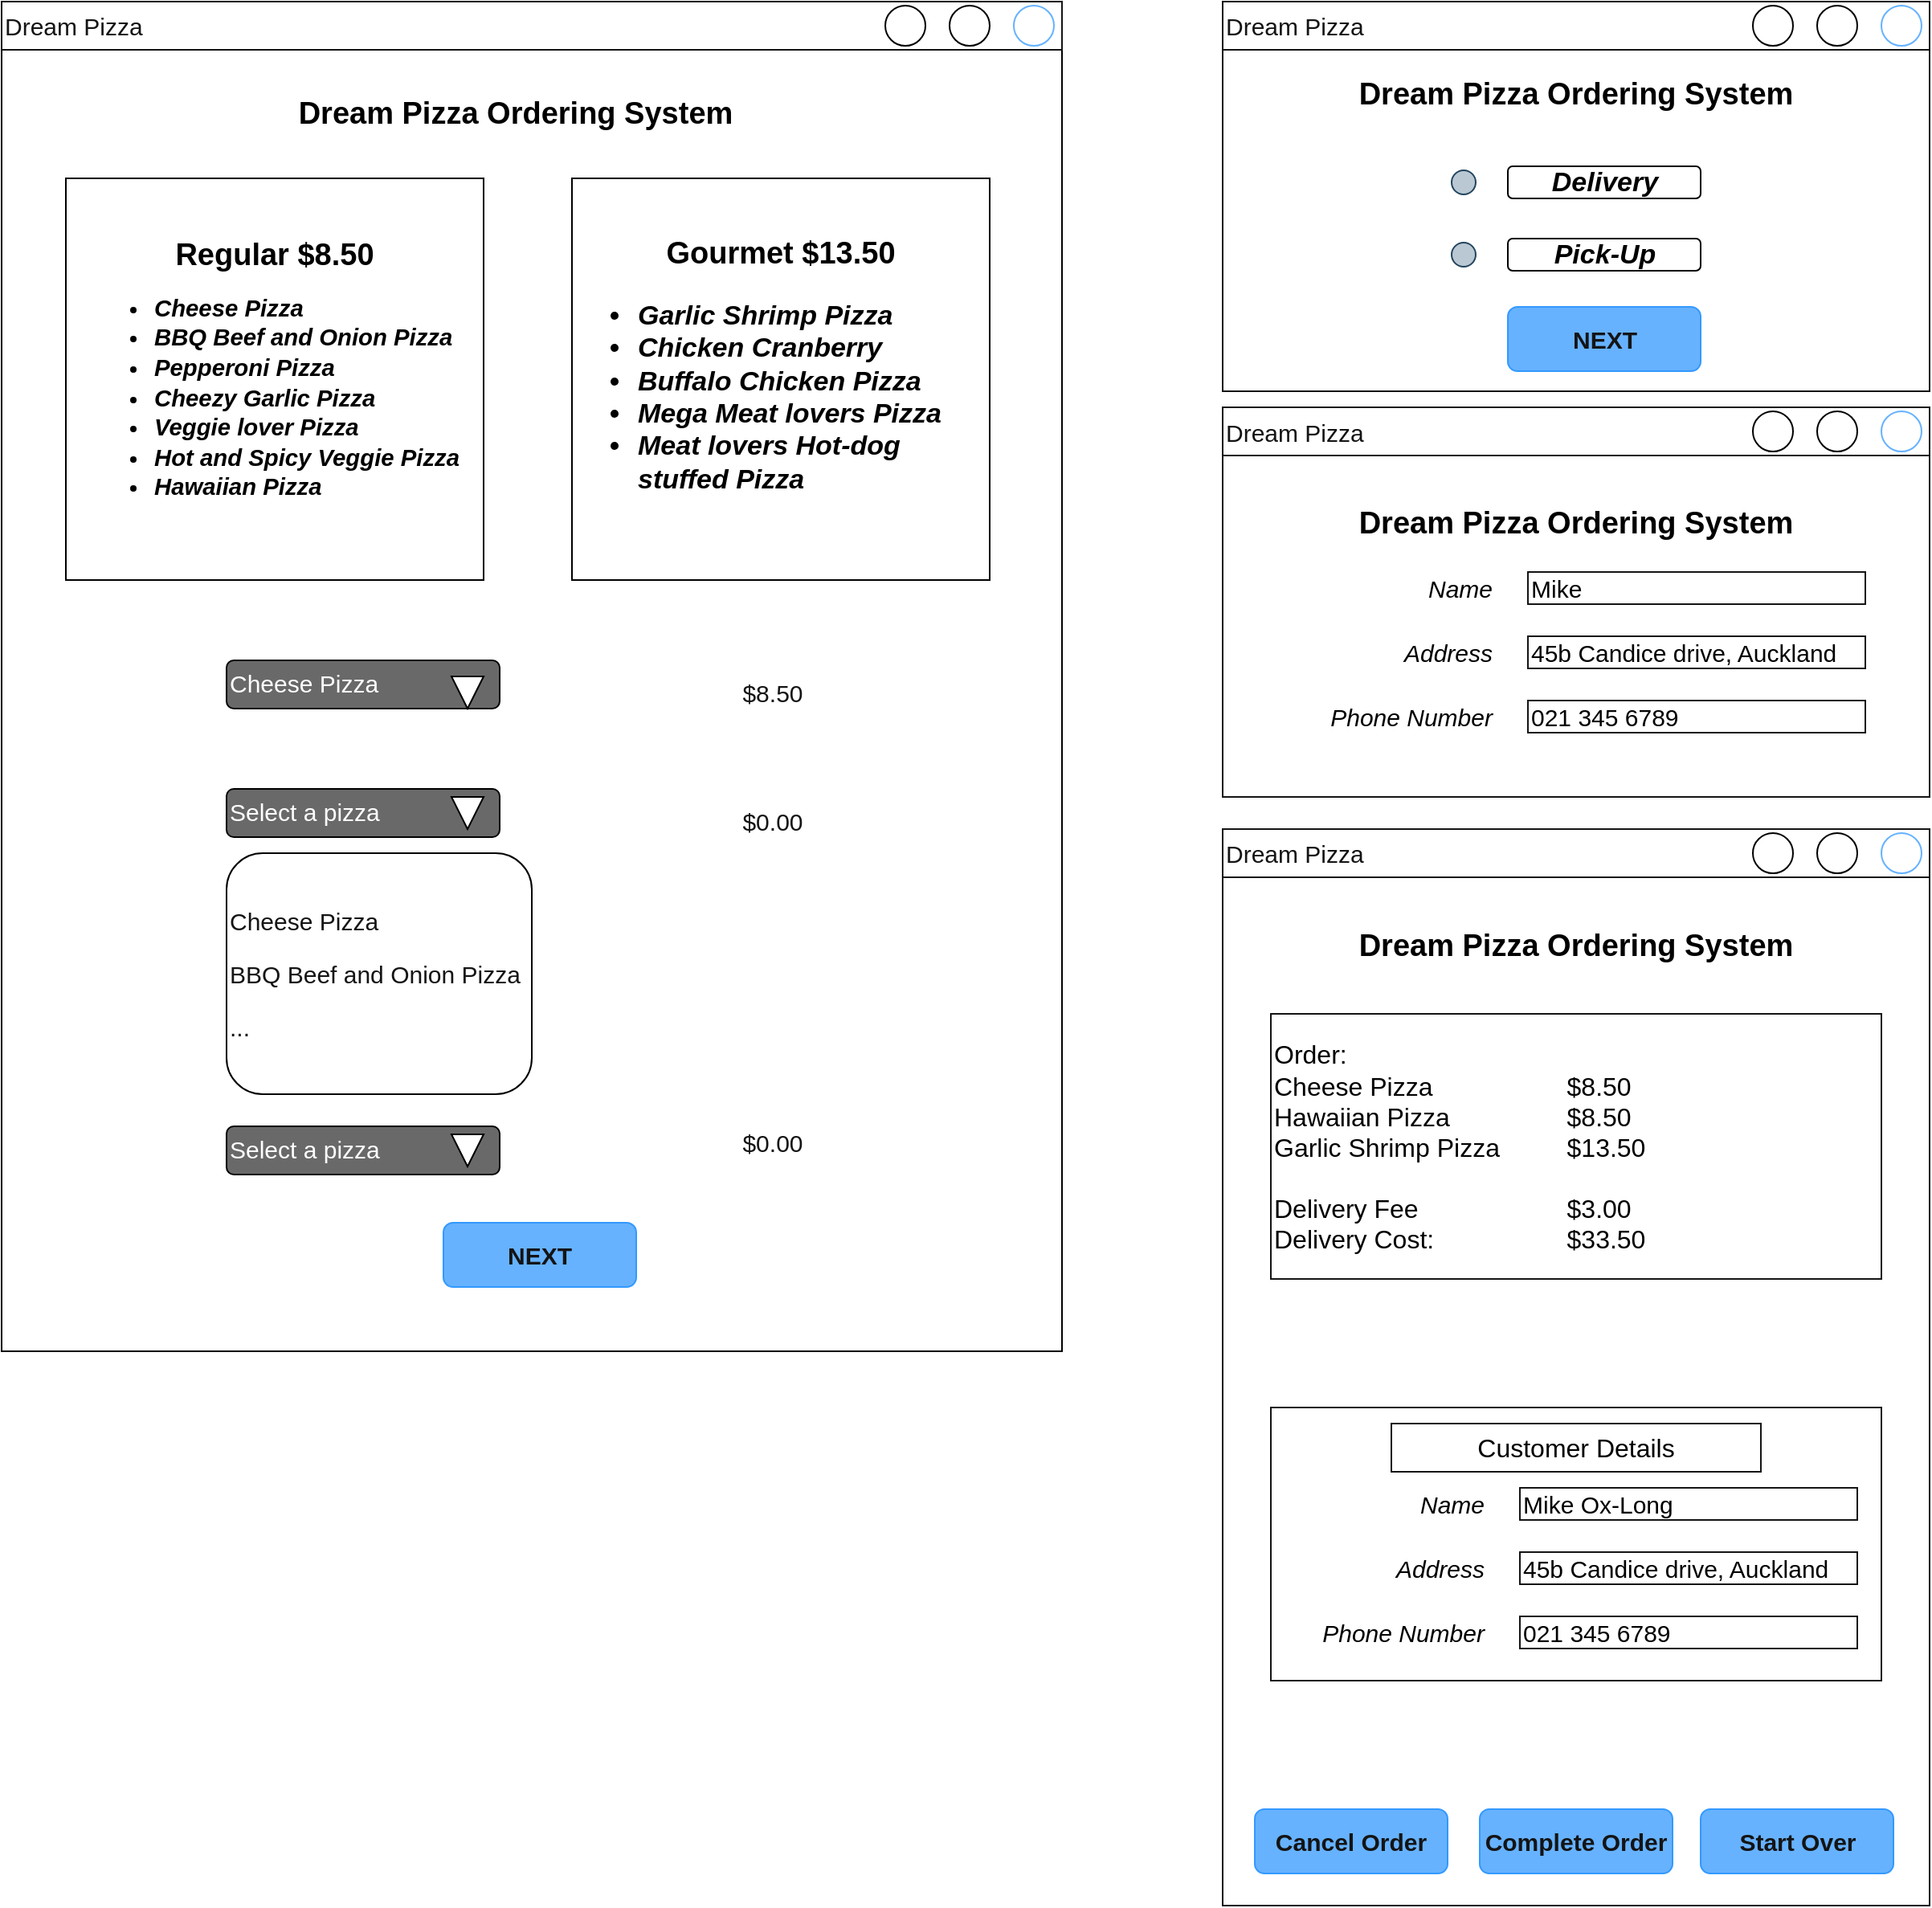 <mxfile pages="5">
    <diagram id="wFE0QG_FPsp0jaGvCLVb" name="CUSTOMER DETAILS">
        <mxGraphModel dx="1025" dy="790" grid="1" gridSize="10" guides="1" tooltips="1" connect="1" arrows="1" fold="1" page="1" pageScale="1" pageWidth="850" pageHeight="1100" math="0" shadow="0">
            <root>
                <mxCell id="0"/>
                <mxCell id="1" parent="0"/>
                <mxCell id="54" value="" style="rounded=0;whiteSpace=wrap;html=1;labelBackgroundColor=#66B2FF;fontFamily=Helvetica;fontSize=15;fontColor=#141414;strokeColor=#141414;fillColor=#FFFFFF;" parent="1" vertex="1">
                    <mxGeometry x="850" y="517.5" width="440" height="667.5" as="geometry"/>
                </mxCell>
                <mxCell id="72" value="" style="rounded=0;whiteSpace=wrap;html=1;fontSize=16;strokeColor=#141414;align=left;" parent="1" vertex="1">
                    <mxGeometry x="880" y="875" width="380" height="170" as="geometry"/>
                </mxCell>
                <mxCell id="IC2AhyjfLtijDKhZPdGc-1" value="" style="rounded=0;whiteSpace=wrap;html=1;" parent="1" vertex="1">
                    <mxGeometry x="90" width="660" height="840" as="geometry"/>
                </mxCell>
                <mxCell id="24" value="Dream Pizza" style="rounded=0;whiteSpace=wrap;html=1;labelBackgroundColor=#FFFFFF;fontFamily=Helvetica;fontSize=15;fontColor=#141414;strokeColor=#141414;fillColor=#FFFFFF;align=left;" parent="1" vertex="1">
                    <mxGeometry x="90" width="660" height="30" as="geometry"/>
                </mxCell>
                <mxCell id="2" value="" style="ellipse;whiteSpace=wrap;html=1;aspect=fixed;strokeColor=#66B2FF;" parent="1" vertex="1">
                    <mxGeometry x="720" y="2.5" width="25" height="25" as="geometry"/>
                </mxCell>
                <mxCell id="3" value="" style="ellipse;whiteSpace=wrap;html=1;aspect=fixed;" parent="1" vertex="1">
                    <mxGeometry x="680" y="2.5" width="25" height="25" as="geometry"/>
                </mxCell>
                <mxCell id="4" value="" style="ellipse;whiteSpace=wrap;html=1;aspect=fixed;" parent="1" vertex="1">
                    <mxGeometry x="640" y="2.5" width="25" height="25" as="geometry"/>
                </mxCell>
                <mxCell id="5" value="&lt;font size=&quot;1&quot;&gt;&lt;b style=&quot;font-size: 19px&quot;&gt;Dream Pizza Ordering System&lt;/b&gt;&lt;/font&gt;" style="rounded=0;whiteSpace=wrap;html=1;strokeColor=#FFFFFF;" parent="1" vertex="1">
                    <mxGeometry x="270" y="40" width="280" height="60" as="geometry"/>
                </mxCell>
                <mxCell id="6" value="&lt;font style=&quot;font-size: 19px&quot;&gt;&lt;b&gt;Regular $8.50&lt;/b&gt;&lt;/font&gt;&lt;br&gt;&lt;ul&gt;&lt;div class=&quot;ListContainerWrapper SCXW170753221 BCX0&quot; style=&quot;margin: 0px ; padding: 0px ; position: relative ; font-size: 14.667px ; text-align: left ; background-color: rgb(255 , 255 , 255)&quot;&gt;&lt;li&gt;&lt;span lang=&quot;EN-US&quot; class=&quot;TextRun SCXW170753221 BCX0&quot; style=&quot;background-color: transparent ; font-size: 11pt ; margin: 0px ; padding: 0px ; font-style: italic ; line-height: 18px ; font-weight: bold&quot;&gt;Cheese Pizza&lt;/span&gt;&lt;span class=&quot;EOP SCXW170753221 BCX0&quot; style=&quot;background-color: transparent ; font-size: 11pt ; margin: 0px ; padding: 0px ; line-height: 18px&quot;&gt;&amp;nbsp;&lt;/span&gt;&lt;br&gt;&lt;/li&gt;&lt;/div&gt;&lt;div class=&quot;ListContainerWrapper SCXW170753221 BCX0&quot; style=&quot;margin: 0px ; padding: 0px ; position: relative ; font-size: 14.667px ; text-align: left ; background-color: rgb(255 , 255 , 255)&quot;&gt;&lt;li&gt;&lt;span lang=&quot;EN-US&quot; class=&quot;TextRun SCXW170753221 BCX0&quot; style=&quot;background-color: transparent ; font-size: 11pt ; margin: 0px ; padding: 0px ; font-style: italic ; line-height: 18px ; font-weight: bold&quot;&gt;BBQ Beef and Onion Pizza&lt;/span&gt;&lt;span class=&quot;EOP SCXW170753221 BCX0&quot; style=&quot;background-color: transparent ; font-size: 11pt ; margin: 0px ; padding: 0px ; line-height: 18px&quot;&gt;&amp;nbsp;&lt;/span&gt;&lt;br&gt;&lt;/li&gt;&lt;/div&gt;&lt;div class=&quot;ListContainerWrapper SCXW170753221 BCX0&quot; style=&quot;margin: 0px ; padding: 0px ; position: relative ; font-size: 14.667px ; text-align: left ; background-color: rgb(255 , 255 , 255)&quot;&gt;&lt;li&gt;&lt;span lang=&quot;EN-US&quot; class=&quot;TextRun SCXW170753221 BCX0&quot; style=&quot;background-color: transparent ; font-size: 11pt ; margin: 0px ; padding: 0px ; font-style: italic ; line-height: 18px ; font-weight: bold&quot;&gt;Pepperoni Pizza&lt;/span&gt;&lt;span class=&quot;EOP SCXW170753221 BCX0&quot; style=&quot;background-color: transparent ; font-size: 11pt ; margin: 0px ; padding: 0px ; line-height: 18px&quot;&gt;&amp;nbsp;&lt;/span&gt;&lt;br&gt;&lt;/li&gt;&lt;/div&gt;&lt;div class=&quot;ListContainerWrapper SCXW170753221 BCX0&quot; style=&quot;margin: 0px ; padding: 0px ; position: relative ; font-size: 14.667px ; text-align: left ; background-color: rgb(255 , 255 , 255)&quot;&gt;&lt;li&gt;&lt;span lang=&quot;EN-US&quot; class=&quot;TextRun SCXW170753221 BCX0&quot; style=&quot;background-color: transparent ; font-size: 11pt ; margin: 0px ; padding: 0px ; font-style: italic ; line-height: 18px ; font-weight: bold&quot;&gt;Cheezy Garlic Pizza&lt;/span&gt;&lt;span class=&quot;EOP SCXW170753221 BCX0&quot; style=&quot;background-color: transparent ; font-size: 11pt ; margin: 0px ; padding: 0px ; line-height: 18px&quot;&gt;&amp;nbsp;&lt;/span&gt;&lt;br&gt;&lt;/li&gt;&lt;/div&gt;&lt;div class=&quot;ListContainerWrapper SCXW170753221 BCX0&quot; style=&quot;margin: 0px ; padding: 0px ; position: relative ; font-size: 14.667px ; text-align: left ; background-color: rgb(255 , 255 , 255)&quot;&gt;&lt;li&gt;&lt;span lang=&quot;EN-US&quot; class=&quot;TextRun SCXW170753221 BCX0&quot; style=&quot;background-color: transparent ; font-size: 11pt ; margin: 0px ; padding: 0px ; font-style: italic ; line-height: 18px ; font-weight: bold&quot;&gt;Veggie lover Pizza&lt;/span&gt;&lt;span class=&quot;EOP SCXW170753221 BCX0&quot; style=&quot;background-color: transparent ; font-size: 11pt ; margin: 0px ; padding: 0px ; line-height: 18px&quot;&gt;&amp;nbsp;&lt;/span&gt;&lt;br&gt;&lt;/li&gt;&lt;/div&gt;&lt;div class=&quot;ListContainerWrapper SCXW170753221 BCX0&quot; style=&quot;margin: 0px ; padding: 0px ; position: relative ; font-size: 14.667px ; text-align: left ; background-color: rgb(255 , 255 , 255)&quot;&gt;&lt;li&gt;&lt;span lang=&quot;EN-US&quot; class=&quot;TextRun SCXW170753221 BCX0&quot; style=&quot;background-color: transparent ; font-size: 11pt ; margin: 0px ; padding: 0px ; font-style: italic ; line-height: 18px ; font-weight: bold&quot;&gt;Hot and Spicy Veggie Pizza&lt;/span&gt;&lt;/li&gt;&lt;li&gt;&lt;span lang=&quot;EN-US&quot; class=&quot;TextRun SCXW170753221 BCX0&quot; style=&quot;background-color: transparent ; font-size: 11pt ; margin: 0px ; padding: 0px ; font-style: italic ; line-height: 18px ; font-weight: bold&quot;&gt;Hawaiian Pizza&lt;/span&gt;&lt;/li&gt;&lt;/div&gt;&lt;/ul&gt;" style="rounded=0;whiteSpace=wrap;html=1;" parent="1" vertex="1">
                    <mxGeometry x="130" y="110" width="260" height="250" as="geometry"/>
                </mxCell>
                <mxCell id="7" value="&lt;font style=&quot;font-size: 19px&quot;&gt;&lt;b&gt;Gourmet $13.50&lt;/b&gt;&lt;/font&gt;&lt;span lang=&quot;EN-US&quot; class=&quot;TextRun SCXW220701128 BCX0&quot; style=&quot;background-color: transparent ; font-size: 11pt ; text-align: left ; margin: 0px ; padding: 0px ; font-style: italic ; line-height: 18px ; font-family: &amp;#34;calibri&amp;#34; , &amp;#34;calibri_embeddedfont&amp;#34; , &amp;#34;calibri_msfontservice&amp;#34; , sans-serif ; font-weight: bold&quot;&gt;&lt;br&gt;&lt;/span&gt;&lt;ul style=&quot;font-size: 17px&quot;&gt;&lt;li style=&quot;text-align: left&quot;&gt;&lt;b&gt;&lt;i&gt;&lt;span lang=&quot;EN-US&quot; class=&quot;TextRun SCXW220701128 BCX0&quot; style=&quot;background-color: transparent ; margin: 0px ; padding: 0px ; line-height: 18px ; font-family: &amp;#34;calibri&amp;#34; , &amp;#34;calibri_embeddedfont&amp;#34; , &amp;#34;calibri_msfontservice&amp;#34; , sans-serif&quot;&gt;Garlic Shrimp Pizza&lt;/span&gt;&lt;span class=&quot;EOP SCXW220701128 BCX0&quot; style=&quot;background-color: transparent ; text-align: left ; margin: 0px ; padding: 0px ; line-height: 18px ; font-family: &amp;#34;calibri&amp;#34; , &amp;#34;calibri_embeddedfont&amp;#34; , &amp;#34;calibri_msfontservice&amp;#34; , sans-serif&quot;&gt;&amp;nbsp;&lt;/span&gt;&lt;/i&gt;&lt;/b&gt;&lt;/li&gt;&lt;li style=&quot;text-align: left&quot;&gt;&lt;span class=&quot;EOP SCXW220701128 BCX0&quot; style=&quot;background-color: transparent ; text-align: left ; margin: 0px ; padding: 0px ; line-height: 18px ; font-family: &amp;#34;calibri&amp;#34; , &amp;#34;calibri_embeddedfont&amp;#34; , &amp;#34;calibri_msfontservice&amp;#34; , sans-serif&quot;&gt;&lt;b&gt;&lt;i&gt;Chicken Cranberry&lt;/i&gt;&lt;/b&gt;&lt;/span&gt;&lt;/li&gt;&lt;li style=&quot;text-align: left&quot;&gt;&lt;span class=&quot;EOP SCXW220701128 BCX0&quot; style=&quot;background-color: transparent ; text-align: left ; margin: 0px ; padding: 0px ; line-height: 18px ; font-family: &amp;#34;calibri&amp;#34; , &amp;#34;calibri_embeddedfont&amp;#34; , &amp;#34;calibri_msfontservice&amp;#34; , sans-serif&quot;&gt;&lt;b&gt;&lt;i&gt;Buffalo Chicken Pizza&lt;/i&gt;&lt;/b&gt;&lt;/span&gt;&lt;/li&gt;&lt;li style=&quot;text-align: left&quot;&gt;&lt;span class=&quot;EOP SCXW220701128 BCX0&quot; style=&quot;background-color: transparent ; text-align: left ; margin: 0px ; padding: 0px ; line-height: 18px ; font-family: &amp;#34;calibri&amp;#34; , &amp;#34;calibri_embeddedfont&amp;#34; , &amp;#34;calibri_msfontservice&amp;#34; , sans-serif&quot;&gt;&lt;b&gt;&lt;i&gt;Mega Meat lovers Pizza&lt;/i&gt;&lt;/b&gt;&lt;/span&gt;&lt;/li&gt;&lt;li style=&quot;text-align: left&quot;&gt;&lt;span class=&quot;EOP SCXW220701128 BCX0&quot; style=&quot;background-color: transparent ; text-align: left ; margin: 0px ; padding: 0px ; line-height: 18px ; font-family: &amp;#34;calibri&amp;#34; , &amp;#34;calibri_embeddedfont&amp;#34; , &amp;#34;calibri_msfontservice&amp;#34; , sans-serif&quot;&gt;&lt;b&gt;&lt;i&gt;Meat lovers Hot-dog stuffed Pizza&lt;/i&gt;&lt;/b&gt;&lt;/span&gt;&lt;/li&gt;&lt;/ul&gt;" style="rounded=0;whiteSpace=wrap;html=1;" parent="1" vertex="1">
                    <mxGeometry x="445" y="110" width="260" height="250" as="geometry"/>
                </mxCell>
                <mxCell id="8" value="&lt;font style=&quot;font-size: 15px&quot; color=&quot;#ffffff&quot;&gt;Cheese Pizza&lt;/font&gt;" style="rounded=1;whiteSpace=wrap;html=1;fontFamily=Helvetica;fontSize=17;align=left;fillColor=#696969;" parent="1" vertex="1">
                    <mxGeometry x="230" y="410" width="170" height="30" as="geometry"/>
                </mxCell>
                <mxCell id="9" value="" style="triangle;whiteSpace=wrap;html=1;fontFamily=Helvetica;fontSize=17;direction=south;" parent="1" vertex="1">
                    <mxGeometry x="370" y="420" width="20" height="20" as="geometry"/>
                </mxCell>
                <mxCell id="10" value="&lt;font style=&quot;font-size: 15px&quot; color=&quot;#ffffff&quot;&gt;Select a pizza&lt;/font&gt;" style="rounded=1;whiteSpace=wrap;html=1;fontFamily=Helvetica;fontSize=17;align=left;fillColor=#696969;" parent="1" vertex="1">
                    <mxGeometry x="230" y="490" width="170" height="30" as="geometry"/>
                </mxCell>
                <mxCell id="14" value="&lt;font style=&quot;font-size: 15px&quot; color=&quot;#ffffff&quot;&gt;Select a pizza&lt;/font&gt;" style="rounded=1;whiteSpace=wrap;html=1;fontFamily=Helvetica;fontSize=17;align=left;fillColor=#696969;" parent="1" vertex="1">
                    <mxGeometry x="230" y="700" width="170" height="30" as="geometry"/>
                </mxCell>
                <mxCell id="17" value="&lt;p style=&quot;line-height: 1.2&quot;&gt;Cheese Pizza&lt;/p&gt;&lt;p style=&quot;line-height: 1.2&quot;&gt;BBQ Beef and Onion Pizza&lt;/p&gt;&lt;p style=&quot;line-height: 1.2&quot;&gt;...&lt;br&gt;&lt;/p&gt;" style="rounded=1;whiteSpace=wrap;html=1;labelBackgroundColor=#FFFFFF;fontFamily=Helvetica;fontSize=15;fontColor=#141414;fillColor=#FFFFFF;align=left;" parent="1" vertex="1">
                    <mxGeometry x="230" y="530" width="190" height="150" as="geometry"/>
                </mxCell>
                <mxCell id="19" value="$8.50" style="rounded=0;whiteSpace=wrap;html=1;labelBackgroundColor=#FFFFFF;fontFamily=Helvetica;fontSize=15;fontColor=#141414;fillColor=#FFFFFF;strokeColor=#FFFFFF;" parent="1" vertex="1">
                    <mxGeometry x="510" y="400" width="120" height="60" as="geometry"/>
                </mxCell>
                <mxCell id="20" value="$0.00" style="rounded=0;whiteSpace=wrap;html=1;labelBackgroundColor=#FFFFFF;fontFamily=Helvetica;fontSize=15;fontColor=#141414;fillColor=#FFFFFF;strokeColor=#FFFFFF;" parent="1" vertex="1">
                    <mxGeometry x="510" y="480" width="120" height="60" as="geometry"/>
                </mxCell>
                <mxCell id="21" value="$0.00" style="rounded=0;whiteSpace=wrap;html=1;labelBackgroundColor=#FFFFFF;fontFamily=Helvetica;fontSize=15;fontColor=#141414;fillColor=#FFFFFF;strokeColor=#FFFFFF;" parent="1" vertex="1">
                    <mxGeometry x="510" y="680" width="120" height="60" as="geometry"/>
                </mxCell>
                <mxCell id="22" value="" style="triangle;whiteSpace=wrap;html=1;fontFamily=Helvetica;fontSize=17;direction=south;" parent="1" vertex="1">
                    <mxGeometry x="370" y="495" width="20" height="20" as="geometry"/>
                </mxCell>
                <mxCell id="23" value="" style="triangle;whiteSpace=wrap;html=1;fontFamily=Helvetica;fontSize=17;direction=south;" parent="1" vertex="1">
                    <mxGeometry x="370" y="705" width="20" height="20" as="geometry"/>
                </mxCell>
                <mxCell id="26" value="&lt;b&gt;NEXT&lt;/b&gt;" style="rounded=1;whiteSpace=wrap;html=1;labelBackgroundColor=#66B2FF;fontFamily=Helvetica;fontSize=15;fontColor=#141414;strokeColor=#3399FF;fillColor=#66B2FF;" parent="1" vertex="1">
                    <mxGeometry x="365" y="760" width="120" height="40" as="geometry"/>
                </mxCell>
                <mxCell id="27" value="" style="rounded=0;whiteSpace=wrap;html=1;labelBackgroundColor=#66B2FF;fontFamily=Helvetica;fontSize=15;fontColor=#141414;strokeColor=#141414;fillColor=#FFFFFF;" parent="1" vertex="1">
                    <mxGeometry x="850" y="2.5" width="440" height="240" as="geometry"/>
                </mxCell>
                <mxCell id="28" value="Dream Pizza" style="rounded=0;whiteSpace=wrap;html=1;labelBackgroundColor=#FFFFFF;fontFamily=Helvetica;fontSize=15;fontColor=#141414;strokeColor=#141414;fillColor=#FFFFFF;align=left;" parent="1" vertex="1">
                    <mxGeometry x="850" width="440" height="30" as="geometry"/>
                </mxCell>
                <mxCell id="29" value="" style="ellipse;whiteSpace=wrap;html=1;aspect=fixed;strokeColor=#66B2FF;" parent="1" vertex="1">
                    <mxGeometry x="1260" y="2.5" width="25" height="25" as="geometry"/>
                </mxCell>
                <mxCell id="30" value="" style="ellipse;whiteSpace=wrap;html=1;aspect=fixed;" parent="1" vertex="1">
                    <mxGeometry x="1220" y="2.5" width="25" height="25" as="geometry"/>
                </mxCell>
                <mxCell id="31" value="" style="ellipse;whiteSpace=wrap;html=1;aspect=fixed;" parent="1" vertex="1">
                    <mxGeometry x="1180" y="2.5" width="25" height="25" as="geometry"/>
                </mxCell>
                <mxCell id="33" value="" style="ellipse;whiteSpace=wrap;html=1;aspect=fixed;fillColor=#bac8d3;strokeColor=#23445d;" parent="1" vertex="1">
                    <mxGeometry x="992.5" y="150" width="15" height="15" as="geometry"/>
                </mxCell>
                <mxCell id="34" value="&lt;font size=&quot;1&quot;&gt;&lt;b style=&quot;font-size: 17px&quot;&gt;&lt;i&gt;Delivery&lt;/i&gt;&lt;/b&gt;&lt;/font&gt;" style="rounded=1;whiteSpace=wrap;html=1;" parent="1" vertex="1">
                    <mxGeometry x="1027.5" y="102.5" width="120" height="20" as="geometry"/>
                </mxCell>
                <mxCell id="35" value="&lt;b&gt;&lt;font style=&quot;font-size: 17px&quot;&gt;&lt;i&gt;Pick-Up&lt;/i&gt;&lt;/font&gt;&lt;/b&gt;" style="rounded=1;whiteSpace=wrap;html=1;" parent="1" vertex="1">
                    <mxGeometry x="1027.5" y="147.5" width="120" height="20" as="geometry"/>
                </mxCell>
                <mxCell id="36" value="" style="ellipse;whiteSpace=wrap;html=1;aspect=fixed;fillColor=#bac8d3;strokeColor=#23445d;" parent="1" vertex="1">
                    <mxGeometry x="992.5" y="105" width="15" height="15" as="geometry"/>
                </mxCell>
                <mxCell id="38" value="" style="rounded=0;whiteSpace=wrap;html=1;labelBackgroundColor=#66B2FF;fontFamily=Helvetica;fontSize=15;fontColor=#141414;strokeColor=#141414;fillColor=#FFFFFF;" parent="1" vertex="1">
                    <mxGeometry x="850" y="255" width="440" height="240" as="geometry"/>
                </mxCell>
                <mxCell id="39" value="Dream Pizza" style="rounded=0;whiteSpace=wrap;html=1;labelBackgroundColor=#FFFFFF;fontFamily=Helvetica;fontSize=15;fontColor=#141414;strokeColor=#141414;fillColor=#FFFFFF;align=left;" parent="1" vertex="1">
                    <mxGeometry x="850" y="252.5" width="440" height="30" as="geometry"/>
                </mxCell>
                <mxCell id="40" value="" style="ellipse;whiteSpace=wrap;html=1;aspect=fixed;strokeColor=#66B2FF;" parent="1" vertex="1">
                    <mxGeometry x="1260" y="255" width="25" height="25" as="geometry"/>
                </mxCell>
                <mxCell id="41" value="" style="ellipse;whiteSpace=wrap;html=1;aspect=fixed;" parent="1" vertex="1">
                    <mxGeometry x="1220" y="255" width="25" height="25" as="geometry"/>
                </mxCell>
                <mxCell id="42" value="" style="ellipse;whiteSpace=wrap;html=1;aspect=fixed;" parent="1" vertex="1">
                    <mxGeometry x="1180" y="255" width="25" height="25" as="geometry"/>
                </mxCell>
                <mxCell id="44" value="&lt;font size=&quot;1&quot;&gt;&lt;i style=&quot;font-size: 15px&quot;&gt;Name&lt;/i&gt;&lt;/font&gt;" style="rounded=1;whiteSpace=wrap;html=1;strokeColor=#FFFFFF;align=right;" parent="1" vertex="1">
                    <mxGeometry x="900" y="355" width="120" height="20" as="geometry"/>
                </mxCell>
                <mxCell id="45" value="&lt;font size=&quot;1&quot;&gt;&lt;i style=&quot;font-size: 15px&quot;&gt;Address&lt;/i&gt;&lt;/font&gt;" style="rounded=1;whiteSpace=wrap;html=1;strokeColor=#FFFFFF;align=right;" parent="1" vertex="1">
                    <mxGeometry x="900" y="395" width="120" height="20" as="geometry"/>
                </mxCell>
                <mxCell id="48" value="&lt;font size=&quot;1&quot;&gt;&lt;i style=&quot;font-size: 15px&quot;&gt;Phone Number&lt;/i&gt;&lt;/font&gt;" style="rounded=1;whiteSpace=wrap;html=1;strokeColor=#FFFFFF;align=right;" parent="1" vertex="1">
                    <mxGeometry x="900" y="435" width="120" height="20" as="geometry"/>
                </mxCell>
                <mxCell id="49" value="Mike" style="rounded=0;whiteSpace=wrap;html=1;fontSize=15;strokeColor=#141414;align=left;" parent="1" vertex="1">
                    <mxGeometry x="1040" y="355" width="210" height="20" as="geometry"/>
                </mxCell>
                <mxCell id="50" value="021 345 6789" style="rounded=0;whiteSpace=wrap;html=1;fontSize=15;strokeColor=#141414;align=left;" parent="1" vertex="1">
                    <mxGeometry x="1040" y="435" width="210" height="20" as="geometry"/>
                </mxCell>
                <mxCell id="51" value="45b Candice drive, Auckland" style="rounded=0;whiteSpace=wrap;html=1;fontSize=15;strokeColor=#141414;align=left;" parent="1" vertex="1">
                    <mxGeometry x="1040" y="395" width="210" height="20" as="geometry"/>
                </mxCell>
                <mxCell id="52" value="&lt;font size=&quot;1&quot;&gt;&lt;b style=&quot;font-size: 19px&quot;&gt;Dream Pizza Ordering System&lt;/b&gt;&lt;/font&gt;" style="rounded=0;whiteSpace=wrap;html=1;strokeColor=#FFFFFF;" parent="1" vertex="1">
                    <mxGeometry x="930" y="32.5" width="280" height="50" as="geometry"/>
                </mxCell>
                <mxCell id="53" value="&lt;font size=&quot;1&quot;&gt;&lt;b style=&quot;font-size: 19px&quot;&gt;Dream Pizza Ordering System&lt;/b&gt;&lt;/font&gt;" style="rounded=0;whiteSpace=wrap;html=1;strokeColor=#FFFFFF;" parent="1" vertex="1">
                    <mxGeometry x="930" y="305" width="280" height="40" as="geometry"/>
                </mxCell>
                <mxCell id="55" value="Dream Pizza" style="rounded=0;whiteSpace=wrap;html=1;labelBackgroundColor=#FFFFFF;fontFamily=Helvetica;fontSize=15;fontColor=#141414;strokeColor=#141414;fillColor=#FFFFFF;align=left;" parent="1" vertex="1">
                    <mxGeometry x="850" y="515" width="440" height="30" as="geometry"/>
                </mxCell>
                <mxCell id="56" value="" style="ellipse;whiteSpace=wrap;html=1;aspect=fixed;strokeColor=#66B2FF;" parent="1" vertex="1">
                    <mxGeometry x="1260" y="517.5" width="25" height="25" as="geometry"/>
                </mxCell>
                <mxCell id="57" value="" style="ellipse;whiteSpace=wrap;html=1;aspect=fixed;" parent="1" vertex="1">
                    <mxGeometry x="1220" y="517.5" width="25" height="25" as="geometry"/>
                </mxCell>
                <mxCell id="58" value="" style="ellipse;whiteSpace=wrap;html=1;aspect=fixed;" parent="1" vertex="1">
                    <mxGeometry x="1180" y="517.5" width="25" height="25" as="geometry"/>
                </mxCell>
                <mxCell id="59" value="&lt;font size=&quot;1&quot;&gt;&lt;i style=&quot;font-size: 15px&quot;&gt;Name&lt;/i&gt;&lt;/font&gt;" style="rounded=1;whiteSpace=wrap;html=1;strokeColor=#FFFFFF;align=right;" parent="1" vertex="1">
                    <mxGeometry x="895" y="925" width="120" height="20" as="geometry"/>
                </mxCell>
                <mxCell id="60" value="&lt;font size=&quot;1&quot;&gt;&lt;i style=&quot;font-size: 15px&quot;&gt;Address&lt;/i&gt;&lt;/font&gt;" style="rounded=1;whiteSpace=wrap;html=1;strokeColor=#FFFFFF;align=right;" parent="1" vertex="1">
                    <mxGeometry x="895" y="965" width="120" height="20" as="geometry"/>
                </mxCell>
                <mxCell id="61" value="&lt;font size=&quot;1&quot;&gt;&lt;i style=&quot;font-size: 15px&quot;&gt;Phone Number&lt;/i&gt;&lt;/font&gt;" style="rounded=1;whiteSpace=wrap;html=1;strokeColor=#FFFFFF;align=right;" parent="1" vertex="1">
                    <mxGeometry x="895" y="1005" width="120" height="20" as="geometry"/>
                </mxCell>
                <mxCell id="62" value="Mike Ox-Long" style="rounded=0;whiteSpace=wrap;html=1;fontSize=15;strokeColor=#141414;align=left;" parent="1" vertex="1">
                    <mxGeometry x="1035" y="925" width="210" height="20" as="geometry"/>
                </mxCell>
                <mxCell id="63" value="021 345 6789" style="rounded=0;whiteSpace=wrap;html=1;fontSize=15;strokeColor=#141414;align=left;" parent="1" vertex="1">
                    <mxGeometry x="1035" y="1005" width="210" height="20" as="geometry"/>
                </mxCell>
                <mxCell id="64" value="45b Candice drive, Auckland" style="rounded=0;whiteSpace=wrap;html=1;fontSize=15;strokeColor=#141414;align=left;" parent="1" vertex="1">
                    <mxGeometry x="1035" y="965" width="210" height="20" as="geometry"/>
                </mxCell>
                <mxCell id="65" value="&lt;font size=&quot;1&quot;&gt;&lt;b style=&quot;font-size: 19px&quot;&gt;Dream Pizza Ordering System&lt;/b&gt;&lt;/font&gt;" style="rounded=0;whiteSpace=wrap;html=1;strokeColor=#FFFFFF;" parent="1" vertex="1">
                    <mxGeometry x="930" y="567.5" width="280" height="40" as="geometry"/>
                </mxCell>
                <mxCell id="66" value="&lt;b&gt;Cancel Order&lt;/b&gt;" style="rounded=1;whiteSpace=wrap;html=1;labelBackgroundColor=#66B2FF;fontFamily=Helvetica;fontSize=15;fontColor=#141414;strokeColor=#3399FF;fillColor=#66B2FF;" parent="1" vertex="1">
                    <mxGeometry x="870" y="1125" width="120" height="40" as="geometry"/>
                </mxCell>
                <mxCell id="67" value="&lt;b&gt;Complete Order&lt;/b&gt;" style="rounded=1;whiteSpace=wrap;html=1;labelBackgroundColor=#66B2FF;fontFamily=Helvetica;fontSize=15;fontColor=#141414;strokeColor=#3399FF;fillColor=#66B2FF;" parent="1" vertex="1">
                    <mxGeometry x="1010" y="1125" width="120" height="40" as="geometry"/>
                </mxCell>
                <mxCell id="68" value="&lt;b&gt;Start Over&lt;/b&gt;" style="rounded=1;whiteSpace=wrap;html=1;labelBackgroundColor=#66B2FF;fontFamily=Helvetica;fontSize=15;fontColor=#141414;strokeColor=#3399FF;fillColor=#66B2FF;" parent="1" vertex="1">
                    <mxGeometry x="1147.5" y="1125" width="120" height="40" as="geometry"/>
                </mxCell>
                <mxCell id="70" value="&lt;span&gt;Order:&lt;/span&gt;&lt;br&gt;&lt;span&gt;Cheese Pizza&amp;nbsp;&lt;/span&gt;&lt;span&gt;&#9;&lt;span style=&quot;white-space: pre&quot;&gt;&#9;&lt;/span&gt;&lt;span style=&quot;white-space: pre&quot;&gt;&#9;&lt;/span&gt;&lt;/span&gt;&lt;span&gt;&#9;&lt;/span&gt;&lt;span&gt;&#9;&lt;/span&gt;&lt;span&gt;$8.50&lt;/span&gt;&lt;br&gt;&lt;span&gt;Hawaiian Pizza&amp;nbsp;&lt;/span&gt;&lt;span&gt;&#9;&lt;span style=&quot;white-space: pre&quot;&gt;&#9;&lt;/span&gt;&lt;span style=&quot;white-space: pre&quot;&gt;&#9;&lt;/span&gt;&lt;/span&gt;&lt;span&gt;&#9;&lt;/span&gt;&lt;span&gt;$8.50&lt;/span&gt;&lt;br&gt;&lt;span&gt;Garlic Shrimp Pizza&amp;nbsp;&lt;span style=&quot;white-space: pre&quot;&gt;&#9;&lt;/span&gt;&lt;/span&gt;&lt;span&gt;&#9;&lt;/span&gt;&lt;span&gt;$13.50&lt;/span&gt;&lt;br&gt;&lt;br&gt;&lt;span&gt;Delivery Fee&amp;nbsp;&lt;/span&gt;&lt;span&gt;&#9;&lt;span style=&quot;white-space: pre&quot;&gt;&#9;&lt;/span&gt;&lt;span style=&quot;white-space: pre&quot;&gt;&#9;&lt;/span&gt;&lt;span style=&quot;white-space: pre&quot;&gt;&#9;&lt;/span&gt;&lt;/span&gt;&lt;span&gt;&#9;&lt;/span&gt;&lt;span&gt;&#9;&lt;/span&gt;&lt;span&gt;$3.00&lt;/span&gt;&lt;br&gt;&lt;span&gt;Delivery Cost:&amp;nbsp;&lt;/span&gt;&lt;span&gt;&#9;&lt;span style=&quot;white-space: pre&quot;&gt;&#9;&lt;/span&gt;&lt;span style=&quot;white-space: pre&quot;&gt;&#9;&lt;/span&gt;&lt;/span&gt;&lt;span&gt;&#9;&lt;/span&gt;&lt;span&gt;&#9;&lt;/span&gt;&lt;span&gt;$33.50&lt;/span&gt;" style="rounded=0;whiteSpace=wrap;html=1;fontSize=16;strokeColor=#141414;align=left;" parent="1" vertex="1">
                    <mxGeometry x="880" y="630" width="380" height="165" as="geometry"/>
                </mxCell>
                <mxCell id="73" value="&lt;font style=&quot;font-size: 16px&quot;&gt;Customer Details&lt;/font&gt;" style="rounded=0;whiteSpace=wrap;html=1;fontFamily=Helvetica;fontSize=19;fontColor=default;strokeColor=#141414;fillColor=default;" parent="1" vertex="1">
                    <mxGeometry x="955" y="885" width="230" height="30" as="geometry"/>
                </mxCell>
                <mxCell id="74" value="&lt;b&gt;NEXT&lt;/b&gt;" style="rounded=1;whiteSpace=wrap;html=1;labelBackgroundColor=#66B2FF;fontFamily=Helvetica;fontSize=15;fontColor=#141414;strokeColor=#3399FF;fillColor=#66B2FF;" parent="1" vertex="1">
                    <mxGeometry x="1027.5" y="190" width="120" height="40" as="geometry"/>
                </mxCell>
            </root>
        </mxGraphModel>
    </diagram>
    <diagram id="GlkimJcpATCNn6RtaDOo" name="PIZZA SLIDE">
        <mxGraphModel dx="1025" dy="790" grid="1" gridSize="10" guides="1" tooltips="1" connect="1" arrows="1" fold="1" page="1" pageScale="1" pageWidth="850" pageHeight="1100" math="0" shadow="0">
            <root>
                <mxCell id="XR44AwQ2NwxzT8CzdS9T-0"/>
                <mxCell id="XR44AwQ2NwxzT8CzdS9T-1" parent="XR44AwQ2NwxzT8CzdS9T-0"/>
                <mxCell id="dac6--zJnHFsSlpAgKu--0" value="" style="rounded=0;whiteSpace=wrap;html=1;" parent="XR44AwQ2NwxzT8CzdS9T-1" vertex="1">
                    <mxGeometry x="80" width="670" height="40" as="geometry"/>
                </mxCell>
                <mxCell id="XR44AwQ2NwxzT8CzdS9T-2" value="DREAM PIZZA&#10;&lt;HEADER&gt;" style="swimlane;fontFamily=Comic Sans MS;fontSize=16;fontStyle=2;startSize=40;" parent="XR44AwQ2NwxzT8CzdS9T-1" vertex="1">
                    <mxGeometry x="80" y="40" width="670" height="560" as="geometry">
                        <mxRectangle x="80" y="40" width="150" height="40" as="alternateBounds"/>
                    </mxGeometry>
                </mxCell>
                <mxCell id="XR44AwQ2NwxzT8CzdS9T-4" value="PASTE ORDER&amp;nbsp; HERE&amp;nbsp;" style="rounded=0;whiteSpace=wrap;html=1;fontFamily=Comic Sans MS;fontSize=16;" parent="XR44AwQ2NwxzT8CzdS9T-2" vertex="1">
                    <mxGeometry x="520" y="40" width="150" height="520" as="geometry"/>
                </mxCell>
                <mxCell id="XR44AwQ2NwxzT8CzdS9T-5" value="CHECKOUT BUTTON" style="rounded=0;whiteSpace=wrap;html=1;fontFamily=Comic Sans MS;fontSize=16;fillColor=#60a917;strokeColor=#2D7600;fontColor=#ffffff;" parent="XR44AwQ2NwxzT8CzdS9T-2" vertex="1">
                    <mxGeometry x="520" y="520" width="150" height="40" as="geometry"/>
                </mxCell>
                <mxCell id="XR44AwQ2NwxzT8CzdS9T-6" value="PIZZAS" style="rounded=0;whiteSpace=wrap;html=1;fontFamily=Comic Sans MS;fontSize=16;fillColor=none;" parent="XR44AwQ2NwxzT8CzdS9T-2" vertex="1">
                    <mxGeometry x="10" y="50" width="110" height="40" as="geometry"/>
                </mxCell>
                <mxCell id="XR44AwQ2NwxzT8CzdS9T-7" value="DRINKS" style="rounded=0;whiteSpace=wrap;html=1;fontFamily=Comic Sans MS;fontSize=16;fillColor=none;" parent="XR44AwQ2NwxzT8CzdS9T-2" vertex="1">
                    <mxGeometry x="140" y="50" width="110" height="40" as="geometry"/>
                </mxCell>
                <mxCell id="XR44AwQ2NwxzT8CzdS9T-8" value="SIDES" style="rounded=0;whiteSpace=wrap;html=1;fontFamily=Comic Sans MS;fontSize=16;fillColor=none;" parent="XR44AwQ2NwxzT8CzdS9T-2" vertex="1">
                    <mxGeometry x="270" y="50" width="110" height="40" as="geometry"/>
                </mxCell>
                <mxCell id="XR44AwQ2NwxzT8CzdS9T-9" value="MEAL DEALS" style="rounded=0;whiteSpace=wrap;html=1;fontFamily=Comic Sans MS;fontSize=16;fillColor=none;" parent="XR44AwQ2NwxzT8CzdS9T-2" vertex="1">
                    <mxGeometry x="400" y="50" width="110" height="40" as="geometry"/>
                </mxCell>
                <mxCell id="XR44AwQ2NwxzT8CzdS9T-10" value="PIZZA 1.&lt;br&gt;&amp;lt;ordered list&amp;gt;" style="rounded=1;whiteSpace=wrap;html=1;fontFamily=Comic Sans MS;fontSize=16;fillColor=none;" parent="XR44AwQ2NwxzT8CzdS9T-2" vertex="1">
                    <mxGeometry x="10" y="140" width="110" height="100" as="geometry"/>
                </mxCell>
                <mxCell id="XR44AwQ2NwxzT8CzdS9T-19" value="PIZZA 2.&lt;br&gt;&amp;lt;ordered list&amp;gt;" style="rounded=1;whiteSpace=wrap;html=1;fontFamily=Comic Sans MS;fontSize=16;fillColor=none;" parent="XR44AwQ2NwxzT8CzdS9T-2" vertex="1">
                    <mxGeometry x="140" y="140" width="110" height="100" as="geometry"/>
                </mxCell>
                <mxCell id="XR44AwQ2NwxzT8CzdS9T-20" value="PIZZA 3.&lt;br&gt;&amp;lt;ordered list&amp;gt;" style="rounded=1;whiteSpace=wrap;html=1;fontFamily=Comic Sans MS;fontSize=16;fillColor=none;" parent="XR44AwQ2NwxzT8CzdS9T-2" vertex="1">
                    <mxGeometry x="270" y="140" width="110" height="100" as="geometry"/>
                </mxCell>
                <mxCell id="XR44AwQ2NwxzT8CzdS9T-21" value="PIZZA 4.&lt;br&gt;&amp;lt;ordered list&amp;gt;" style="rounded=1;whiteSpace=wrap;html=1;fontFamily=Comic Sans MS;fontSize=16;fillColor=none;" parent="XR44AwQ2NwxzT8CzdS9T-2" vertex="1">
                    <mxGeometry x="400" y="140" width="110" height="100" as="geometry"/>
                </mxCell>
                <mxCell id="XR44AwQ2NwxzT8CzdS9T-22" value="PIZZA 5.&lt;br&gt;&amp;lt;ordered list&amp;gt;" style="rounded=1;whiteSpace=wrap;html=1;fontFamily=Comic Sans MS;fontSize=16;fillColor=none;" parent="XR44AwQ2NwxzT8CzdS9T-2" vertex="1">
                    <mxGeometry x="10" y="280" width="110" height="100" as="geometry"/>
                </mxCell>
                <mxCell id="XR44AwQ2NwxzT8CzdS9T-23" value="PIZZA 6.&lt;br&gt;&amp;lt;ordered list&amp;gt;" style="rounded=1;whiteSpace=wrap;html=1;fontFamily=Comic Sans MS;fontSize=16;fillColor=none;" parent="XR44AwQ2NwxzT8CzdS9T-2" vertex="1">
                    <mxGeometry x="140" y="280" width="110" height="100" as="geometry"/>
                </mxCell>
                <mxCell id="XR44AwQ2NwxzT8CzdS9T-24" value="PIZZA 7.&lt;br&gt;&amp;lt;ordered list&amp;gt;" style="rounded=1;whiteSpace=wrap;html=1;fontFamily=Comic Sans MS;fontSize=16;fillColor=none;" parent="XR44AwQ2NwxzT8CzdS9T-2" vertex="1">
                    <mxGeometry x="270" y="280" width="110" height="100" as="geometry"/>
                </mxCell>
                <mxCell id="XR44AwQ2NwxzT8CzdS9T-25" value="PIZZA 8.&lt;br&gt;&amp;lt;ordered list&amp;gt;" style="rounded=1;whiteSpace=wrap;html=1;fontFamily=Comic Sans MS;fontSize=16;fillColor=none;" parent="XR44AwQ2NwxzT8CzdS9T-2" vertex="1">
                    <mxGeometry x="400" y="280" width="110" height="100" as="geometry"/>
                </mxCell>
                <mxCell id="XR44AwQ2NwxzT8CzdS9T-26" value="PIZZA 9.&lt;br&gt;&amp;lt;ordered list&amp;gt;" style="rounded=1;whiteSpace=wrap;html=1;fontFamily=Comic Sans MS;fontSize=16;fillColor=none;" parent="XR44AwQ2NwxzT8CzdS9T-2" vertex="1">
                    <mxGeometry x="10" y="420" width="110" height="100" as="geometry"/>
                </mxCell>
                <mxCell id="XR44AwQ2NwxzT8CzdS9T-27" value="PIZZA 10.&lt;br&gt;&amp;lt;ordered list&amp;gt;" style="rounded=1;whiteSpace=wrap;html=1;fontFamily=Comic Sans MS;fontSize=16;fillColor=none;" parent="XR44AwQ2NwxzT8CzdS9T-2" vertex="1">
                    <mxGeometry x="140" y="420" width="110" height="100" as="geometry"/>
                </mxCell>
                <mxCell id="XR44AwQ2NwxzT8CzdS9T-28" value="PIZZA 11.&lt;br&gt;&amp;lt;ordered list&amp;gt;" style="rounded=1;whiteSpace=wrap;html=1;fontFamily=Comic Sans MS;fontSize=16;fillColor=none;" parent="XR44AwQ2NwxzT8CzdS9T-2" vertex="1">
                    <mxGeometry x="270" y="420" width="110" height="100" as="geometry"/>
                </mxCell>
                <mxCell id="XR44AwQ2NwxzT8CzdS9T-29" value="PIZZA 12.&lt;br&gt;&amp;lt;ordered list&amp;gt;" style="rounded=1;whiteSpace=wrap;html=1;fontFamily=Comic Sans MS;fontSize=16;fillColor=none;" parent="XR44AwQ2NwxzT8CzdS9T-2" vertex="1">
                    <mxGeometry x="400" y="420" width="110" height="100" as="geometry"/>
                </mxCell>
                <mxCell id="dac6--zJnHFsSlpAgKu--3" value="" style="ellipse;whiteSpace=wrap;html=1;aspect=fixed;" parent="XR44AwQ2NwxzT8CzdS9T-1" vertex="1">
                    <mxGeometry x="650" width="40" height="40" as="geometry"/>
                </mxCell>
                <mxCell id="dac6--zJnHFsSlpAgKu--4" value="" style="shape=sumEllipse;perimeter=ellipsePerimeter;whiteSpace=wrap;html=1;backgroundOutline=1;" parent="XR44AwQ2NwxzT8CzdS9T-1" vertex="1">
                    <mxGeometry x="700" width="40" height="40" as="geometry"/>
                </mxCell>
                <mxCell id="dac6--zJnHFsSlpAgKu--7" value="" style="shape=lineEllipse;perimeter=ellipsePerimeter;whiteSpace=wrap;html=1;backgroundOutline=1;" parent="XR44AwQ2NwxzT8CzdS9T-1" vertex="1">
                    <mxGeometry x="600" width="40" height="40" as="geometry"/>
                </mxCell>
                <mxCell id="dac6--zJnHFsSlpAgKu--9" value="" style="shape=note;whiteSpace=wrap;html=1;backgroundOutline=1;darkOpacity=0.05;size=13;" parent="XR44AwQ2NwxzT8CzdS9T-1" vertex="1">
                    <mxGeometry x="660" y="5" width="20" height="30" as="geometry"/>
                </mxCell>
            </root>
        </mxGraphModel>
    </diagram>
    <diagram id="N8Tx15XElrd2MbyXIhk7" name="DRINK SLIDE">
        <mxGraphModel dx="1025" dy="790" grid="1" gridSize="10" guides="1" tooltips="1" connect="1" arrows="1" fold="1" page="1" pageScale="1" pageWidth="850" pageHeight="1100" math="0" shadow="0">
            <root>
                <mxCell id="nKBoxALqI2H6ZXFP7PU8-0"/>
                <mxCell id="nKBoxALqI2H6ZXFP7PU8-1" parent="nKBoxALqI2H6ZXFP7PU8-0"/>
                <mxCell id="nKBoxALqI2H6ZXFP7PU8-2" value="DREAM PIZZA&#10;&lt;HEADER&gt;" style="swimlane;fontFamily=Comic Sans MS;fontSize=16;fontStyle=2;startSize=40;" parent="nKBoxALqI2H6ZXFP7PU8-1" vertex="1">
                    <mxGeometry x="80" y="40" width="670" height="560" as="geometry">
                        <mxRectangle x="80" y="40" width="150" height="40" as="alternateBounds"/>
                    </mxGeometry>
                </mxCell>
                <mxCell id="nKBoxALqI2H6ZXFP7PU8-3" value="PASTE ORDER&amp;nbsp; HERE&amp;nbsp;" style="rounded=0;whiteSpace=wrap;html=1;fontFamily=Comic Sans MS;fontSize=16;" parent="nKBoxALqI2H6ZXFP7PU8-2" vertex="1">
                    <mxGeometry x="520" y="40" width="150" height="520" as="geometry"/>
                </mxCell>
                <mxCell id="nKBoxALqI2H6ZXFP7PU8-4" value="CHECKOUT BUTTON" style="rounded=0;whiteSpace=wrap;html=1;fontFamily=Comic Sans MS;fontSize=16;fillColor=#60a917;strokeColor=#2D7600;fontColor=#ffffff;" parent="nKBoxALqI2H6ZXFP7PU8-2" vertex="1">
                    <mxGeometry x="520" y="520" width="150" height="40" as="geometry"/>
                </mxCell>
                <mxCell id="nKBoxALqI2H6ZXFP7PU8-5" value="PIZZAS" style="rounded=0;whiteSpace=wrap;html=1;fontFamily=Comic Sans MS;fontSize=16;fillColor=none;" parent="nKBoxALqI2H6ZXFP7PU8-2" vertex="1">
                    <mxGeometry x="10" y="50" width="110" height="40" as="geometry"/>
                </mxCell>
                <mxCell id="nKBoxALqI2H6ZXFP7PU8-6" value="DRINKS" style="rounded=0;whiteSpace=wrap;html=1;fontFamily=Comic Sans MS;fontSize=16;fillColor=none;" parent="nKBoxALqI2H6ZXFP7PU8-2" vertex="1">
                    <mxGeometry x="140" y="50" width="110" height="40" as="geometry"/>
                </mxCell>
                <mxCell id="nKBoxALqI2H6ZXFP7PU8-7" value="SIDES" style="rounded=0;whiteSpace=wrap;html=1;fontFamily=Comic Sans MS;fontSize=16;fillColor=none;" parent="nKBoxALqI2H6ZXFP7PU8-2" vertex="1">
                    <mxGeometry x="270" y="50" width="110" height="40" as="geometry"/>
                </mxCell>
                <mxCell id="nKBoxALqI2H6ZXFP7PU8-8" value="MEAL DEALS" style="rounded=0;whiteSpace=wrap;html=1;fontFamily=Comic Sans MS;fontSize=16;fillColor=none;" parent="nKBoxALqI2H6ZXFP7PU8-2" vertex="1">
                    <mxGeometry x="400" y="50" width="110" height="40" as="geometry"/>
                </mxCell>
                <mxCell id="nKBoxALqI2H6ZXFP7PU8-9" value="DRINK 1.&lt;br&gt;&amp;lt;ordered list&amp;gt;" style="rounded=1;whiteSpace=wrap;html=1;fontFamily=Comic Sans MS;fontSize=16;fillColor=none;" parent="nKBoxALqI2H6ZXFP7PU8-2" vertex="1">
                    <mxGeometry x="10" y="140" width="110" height="100" as="geometry"/>
                </mxCell>
                <mxCell id="nKBoxALqI2H6ZXFP7PU8-10" value="DRINK 2.&lt;br&gt;&amp;lt;ordered list&amp;gt;" style="rounded=1;whiteSpace=wrap;html=1;fontFamily=Comic Sans MS;fontSize=16;fillColor=none;" parent="nKBoxALqI2H6ZXFP7PU8-2" vertex="1">
                    <mxGeometry x="140" y="140" width="110" height="100" as="geometry"/>
                </mxCell>
                <mxCell id="nKBoxALqI2H6ZXFP7PU8-11" value="DRINK 3.&lt;br&gt;&amp;lt;ordered list&amp;gt;" style="rounded=1;whiteSpace=wrap;html=1;fontFamily=Comic Sans MS;fontSize=16;fillColor=none;" parent="nKBoxALqI2H6ZXFP7PU8-2" vertex="1">
                    <mxGeometry x="270" y="140" width="110" height="100" as="geometry"/>
                </mxCell>
                <mxCell id="nKBoxALqI2H6ZXFP7PU8-12" value="DRINK 4.&lt;br&gt;&amp;lt;ordered list&amp;gt;" style="rounded=1;whiteSpace=wrap;html=1;fontFamily=Comic Sans MS;fontSize=16;fillColor=none;" parent="nKBoxALqI2H6ZXFP7PU8-2" vertex="1">
                    <mxGeometry x="400" y="140" width="110" height="100" as="geometry"/>
                </mxCell>
                <mxCell id="nKBoxALqI2H6ZXFP7PU8-13" value="DRINK 5.&lt;br&gt;&amp;lt;ordered list&amp;gt;" style="rounded=1;whiteSpace=wrap;html=1;fontFamily=Comic Sans MS;fontSize=16;fillColor=none;" parent="nKBoxALqI2H6ZXFP7PU8-2" vertex="1">
                    <mxGeometry x="10" y="280" width="110" height="100" as="geometry"/>
                </mxCell>
                <mxCell id="nKBoxALqI2H6ZXFP7PU8-14" value="DRINK 6.&lt;br&gt;&amp;lt;ordered list&amp;gt;" style="rounded=1;whiteSpace=wrap;html=1;fontFamily=Comic Sans MS;fontSize=16;fillColor=none;" parent="nKBoxALqI2H6ZXFP7PU8-2" vertex="1">
                    <mxGeometry x="140" y="280" width="110" height="100" as="geometry"/>
                </mxCell>
                <mxCell id="nKBoxALqI2H6ZXFP7PU8-15" value="DRINK 7.&lt;br&gt;&amp;lt;ordered list&amp;gt;" style="rounded=1;whiteSpace=wrap;html=1;fontFamily=Comic Sans MS;fontSize=16;fillColor=none;" parent="nKBoxALqI2H6ZXFP7PU8-2" vertex="1">
                    <mxGeometry x="270" y="280" width="110" height="100" as="geometry"/>
                </mxCell>
                <mxCell id="nKBoxALqI2H6ZXFP7PU8-16" value="DRINK 8.&lt;br&gt;&amp;lt;ordered list&amp;gt;" style="rounded=1;whiteSpace=wrap;html=1;fontFamily=Comic Sans MS;fontSize=16;fillColor=none;" parent="nKBoxALqI2H6ZXFP7PU8-2" vertex="1">
                    <mxGeometry x="400" y="280" width="110" height="100" as="geometry"/>
                </mxCell>
                <mxCell id="nKBoxALqI2H6ZXFP7PU8-17" value="DRINK 9.&lt;br&gt;&amp;lt;ordered list&amp;gt;" style="rounded=1;whiteSpace=wrap;html=1;fontFamily=Comic Sans MS;fontSize=16;fillColor=none;" parent="nKBoxALqI2H6ZXFP7PU8-2" vertex="1">
                    <mxGeometry x="10" y="420" width="110" height="100" as="geometry"/>
                </mxCell>
                <mxCell id="nKBoxALqI2H6ZXFP7PU8-18" value="DRINK 10.&lt;br&gt;&amp;lt;ordered list&amp;gt;" style="rounded=1;whiteSpace=wrap;html=1;fontFamily=Comic Sans MS;fontSize=16;fillColor=none;" parent="nKBoxALqI2H6ZXFP7PU8-2" vertex="1">
                    <mxGeometry x="140" y="420" width="110" height="100" as="geometry"/>
                </mxCell>
                <mxCell id="LuCzs5bWiv7ZcgilRfu_-0" value="" style="rounded=0;whiteSpace=wrap;html=1;" parent="nKBoxALqI2H6ZXFP7PU8-1" vertex="1">
                    <mxGeometry x="80" width="670" height="40" as="geometry"/>
                </mxCell>
                <mxCell id="LuCzs5bWiv7ZcgilRfu_-1" value="" style="ellipse;whiteSpace=wrap;html=1;aspect=fixed;" parent="nKBoxALqI2H6ZXFP7PU8-1" vertex="1">
                    <mxGeometry x="650" width="40" height="40" as="geometry"/>
                </mxCell>
                <mxCell id="LuCzs5bWiv7ZcgilRfu_-2" value="" style="shape=sumEllipse;perimeter=ellipsePerimeter;whiteSpace=wrap;html=1;backgroundOutline=1;" parent="nKBoxALqI2H6ZXFP7PU8-1" vertex="1">
                    <mxGeometry x="700" width="40" height="40" as="geometry"/>
                </mxCell>
                <mxCell id="LuCzs5bWiv7ZcgilRfu_-3" value="" style="shape=lineEllipse;perimeter=ellipsePerimeter;whiteSpace=wrap;html=1;backgroundOutline=1;" parent="nKBoxALqI2H6ZXFP7PU8-1" vertex="1">
                    <mxGeometry x="600" width="40" height="40" as="geometry"/>
                </mxCell>
                <mxCell id="LuCzs5bWiv7ZcgilRfu_-4" value="" style="shape=note;whiteSpace=wrap;html=1;backgroundOutline=1;darkOpacity=0.05;size=13;" parent="nKBoxALqI2H6ZXFP7PU8-1" vertex="1">
                    <mxGeometry x="660" y="5" width="20" height="30" as="geometry"/>
                </mxCell>
            </root>
        </mxGraphModel>
    </diagram>
    <diagram id="LnDpVTBR1AAl2wpAe6pC" name="SIDES SLIDE">
        <mxGraphModel dx="1025" dy="790" grid="1" gridSize="10" guides="1" tooltips="1" connect="1" arrows="1" fold="1" page="1" pageScale="1" pageWidth="850" pageHeight="1100" math="0" shadow="0">
            <root>
                <mxCell id="dUsbbLqPy4l3oWywdBTn-0"/>
                <mxCell id="dUsbbLqPy4l3oWywdBTn-1" parent="dUsbbLqPy4l3oWywdBTn-0"/>
                <mxCell id="dUsbbLqPy4l3oWywdBTn-2" value="DREAM PIZZA&#10;&lt;HEADER&gt;" style="swimlane;fontFamily=Comic Sans MS;fontSize=16;fontStyle=2;startSize=40;" parent="dUsbbLqPy4l3oWywdBTn-1" vertex="1">
                    <mxGeometry x="80" y="40" width="670" height="560" as="geometry">
                        <mxRectangle x="80" y="40" width="150" height="40" as="alternateBounds"/>
                    </mxGeometry>
                </mxCell>
                <mxCell id="dUsbbLqPy4l3oWywdBTn-3" value="PASTE ORDER&amp;nbsp; HERE&amp;nbsp;" style="rounded=0;whiteSpace=wrap;html=1;fontFamily=Comic Sans MS;fontSize=16;" parent="dUsbbLqPy4l3oWywdBTn-2" vertex="1">
                    <mxGeometry x="520" y="40" width="150" height="520" as="geometry"/>
                </mxCell>
                <mxCell id="dUsbbLqPy4l3oWywdBTn-4" value="CHECKOUT BUTTON" style="rounded=0;whiteSpace=wrap;html=1;fontFamily=Comic Sans MS;fontSize=16;fillColor=#60a917;strokeColor=#2D7600;fontColor=#ffffff;" parent="dUsbbLqPy4l3oWywdBTn-2" vertex="1">
                    <mxGeometry x="520" y="520" width="150" height="40" as="geometry"/>
                </mxCell>
                <mxCell id="dUsbbLqPy4l3oWywdBTn-5" value="PIZZAS" style="rounded=0;whiteSpace=wrap;html=1;fontFamily=Comic Sans MS;fontSize=16;fillColor=none;" parent="dUsbbLqPy4l3oWywdBTn-2" vertex="1">
                    <mxGeometry x="10" y="50" width="110" height="40" as="geometry"/>
                </mxCell>
                <mxCell id="dUsbbLqPy4l3oWywdBTn-6" value="DRINKS" style="rounded=0;whiteSpace=wrap;html=1;fontFamily=Comic Sans MS;fontSize=16;fillColor=none;" parent="dUsbbLqPy4l3oWywdBTn-2" vertex="1">
                    <mxGeometry x="140" y="50" width="110" height="40" as="geometry"/>
                </mxCell>
                <mxCell id="dUsbbLqPy4l3oWywdBTn-7" value="SIDES" style="rounded=0;whiteSpace=wrap;html=1;fontFamily=Comic Sans MS;fontSize=16;fillColor=none;" parent="dUsbbLqPy4l3oWywdBTn-2" vertex="1">
                    <mxGeometry x="270" y="50" width="110" height="40" as="geometry"/>
                </mxCell>
                <mxCell id="dUsbbLqPy4l3oWywdBTn-8" value="MEAL DEALS" style="rounded=0;whiteSpace=wrap;html=1;fontFamily=Comic Sans MS;fontSize=16;fillColor=none;" parent="dUsbbLqPy4l3oWywdBTn-2" vertex="1">
                    <mxGeometry x="400" y="50" width="110" height="40" as="geometry"/>
                </mxCell>
                <mxCell id="dUsbbLqPy4l3oWywdBTn-9" value="SIDE 1.&lt;br&gt;&amp;lt;ordered list&amp;gt;" style="rounded=1;whiteSpace=wrap;html=1;fontFamily=Comic Sans MS;fontSize=16;fillColor=none;" parent="dUsbbLqPy4l3oWywdBTn-2" vertex="1">
                    <mxGeometry x="10" y="140" width="110" height="100" as="geometry"/>
                </mxCell>
                <mxCell id="dUsbbLqPy4l3oWywdBTn-10" value="SIDE 2.&lt;br&gt;&amp;lt;ordered list&amp;gt;" style="rounded=1;whiteSpace=wrap;html=1;fontFamily=Comic Sans MS;fontSize=16;fillColor=none;" parent="dUsbbLqPy4l3oWywdBTn-2" vertex="1">
                    <mxGeometry x="140" y="140" width="110" height="100" as="geometry"/>
                </mxCell>
                <mxCell id="dUsbbLqPy4l3oWywdBTn-11" value="SIDE 3.&lt;br&gt;&amp;lt;ordered list&amp;gt;" style="rounded=1;whiteSpace=wrap;html=1;fontFamily=Comic Sans MS;fontSize=16;fillColor=none;" parent="dUsbbLqPy4l3oWywdBTn-2" vertex="1">
                    <mxGeometry x="270" y="140" width="110" height="100" as="geometry"/>
                </mxCell>
                <mxCell id="dUsbbLqPy4l3oWywdBTn-12" value="SIDE 4.&lt;br&gt;&amp;lt;ordered list&amp;gt;" style="rounded=1;whiteSpace=wrap;html=1;fontFamily=Comic Sans MS;fontSize=16;fillColor=none;" parent="dUsbbLqPy4l3oWywdBTn-2" vertex="1">
                    <mxGeometry x="400" y="140" width="110" height="100" as="geometry"/>
                </mxCell>
                <mxCell id="dUsbbLqPy4l3oWywdBTn-13" value="SIDE 5.&lt;br&gt;&amp;lt;ordered list&amp;gt;" style="rounded=1;whiteSpace=wrap;html=1;fontFamily=Comic Sans MS;fontSize=16;fillColor=none;" parent="dUsbbLqPy4l3oWywdBTn-2" vertex="1">
                    <mxGeometry x="10" y="280" width="110" height="100" as="geometry"/>
                </mxCell>
                <mxCell id="dUsbbLqPy4l3oWywdBTn-14" value="SIDE 6.&lt;br&gt;&amp;lt;ordered list&amp;gt;" style="rounded=1;whiteSpace=wrap;html=1;fontFamily=Comic Sans MS;fontSize=16;fillColor=none;" parent="dUsbbLqPy4l3oWywdBTn-2" vertex="1">
                    <mxGeometry x="140" y="280" width="110" height="100" as="geometry"/>
                </mxCell>
                <mxCell id="dUsbbLqPy4l3oWywdBTn-15" value="SIDE 7.&lt;br&gt;&amp;lt;ordered list&amp;gt;" style="rounded=1;whiteSpace=wrap;html=1;fontFamily=Comic Sans MS;fontSize=16;fillColor=none;" parent="dUsbbLqPy4l3oWywdBTn-2" vertex="1">
                    <mxGeometry x="270" y="280" width="110" height="100" as="geometry"/>
                </mxCell>
                <mxCell id="dUsbbLqPy4l3oWywdBTn-16" value="SIDE 8.&lt;br&gt;&amp;lt;ordered list&amp;gt;" style="rounded=1;whiteSpace=wrap;html=1;fontFamily=Comic Sans MS;fontSize=16;fillColor=none;" parent="dUsbbLqPy4l3oWywdBTn-2" vertex="1">
                    <mxGeometry x="400" y="280" width="110" height="100" as="geometry"/>
                </mxCell>
                <mxCell id="dUsbbLqPy4l3oWywdBTn-17" value="SIDE 9.&lt;br&gt;&amp;lt;ordered list&amp;gt;" style="rounded=1;whiteSpace=wrap;html=1;fontFamily=Comic Sans MS;fontSize=16;fillColor=none;" parent="dUsbbLqPy4l3oWywdBTn-2" vertex="1">
                    <mxGeometry x="10" y="420" width="110" height="100" as="geometry"/>
                </mxCell>
                <mxCell id="dUsbbLqPy4l3oWywdBTn-18" value="SIDE 10.&lt;br&gt;&amp;lt;ordered list&amp;gt;" style="rounded=1;whiteSpace=wrap;html=1;fontFamily=Comic Sans MS;fontSize=16;fillColor=none;" parent="dUsbbLqPy4l3oWywdBTn-2" vertex="1">
                    <mxGeometry x="140" y="420" width="110" height="100" as="geometry"/>
                </mxCell>
                <mxCell id="dUsbbLqPy4l3oWywdBTn-19" value="SIDE 11.&lt;br&gt;&amp;lt;ordered list&amp;gt;" style="rounded=1;whiteSpace=wrap;html=1;fontFamily=Comic Sans MS;fontSize=16;fillColor=none;" parent="dUsbbLqPy4l3oWywdBTn-2" vertex="1">
                    <mxGeometry x="270" y="420" width="110" height="100" as="geometry"/>
                </mxCell>
                <mxCell id="dUsbbLqPy4l3oWywdBTn-20" value="SIDE 12.&lt;br&gt;&amp;lt;ordered list&amp;gt;" style="rounded=1;whiteSpace=wrap;html=1;fontFamily=Comic Sans MS;fontSize=16;fillColor=none;" parent="dUsbbLqPy4l3oWywdBTn-2" vertex="1">
                    <mxGeometry x="400" y="420" width="110" height="100" as="geometry"/>
                </mxCell>
                <mxCell id="nf5utEZf_GiBws5jMMiE-0" value="" style="rounded=0;whiteSpace=wrap;html=1;" parent="dUsbbLqPy4l3oWywdBTn-1" vertex="1">
                    <mxGeometry x="80" width="670" height="40" as="geometry"/>
                </mxCell>
                <mxCell id="nf5utEZf_GiBws5jMMiE-1" value="" style="ellipse;whiteSpace=wrap;html=1;aspect=fixed;" parent="dUsbbLqPy4l3oWywdBTn-1" vertex="1">
                    <mxGeometry x="650" width="40" height="40" as="geometry"/>
                </mxCell>
                <mxCell id="nf5utEZf_GiBws5jMMiE-2" value="" style="shape=sumEllipse;perimeter=ellipsePerimeter;whiteSpace=wrap;html=1;backgroundOutline=1;" parent="dUsbbLqPy4l3oWywdBTn-1" vertex="1">
                    <mxGeometry x="700" width="40" height="40" as="geometry"/>
                </mxCell>
                <mxCell id="nf5utEZf_GiBws5jMMiE-3" value="" style="shape=lineEllipse;perimeter=ellipsePerimeter;whiteSpace=wrap;html=1;backgroundOutline=1;" parent="dUsbbLqPy4l3oWywdBTn-1" vertex="1">
                    <mxGeometry x="600" width="40" height="40" as="geometry"/>
                </mxCell>
                <mxCell id="nf5utEZf_GiBws5jMMiE-4" value="" style="shape=note;whiteSpace=wrap;html=1;backgroundOutline=1;darkOpacity=0.05;size=13;" parent="dUsbbLqPy4l3oWywdBTn-1" vertex="1">
                    <mxGeometry x="660" y="5" width="20" height="30" as="geometry"/>
                </mxCell>
            </root>
        </mxGraphModel>
    </diagram>
    <diagram name="MEAL DEALS SLIDE" id="xH2Lnw0Mh79M9ccgUUke">
        <mxGraphModel dx="1025" dy="790" grid="1" gridSize="10" guides="1" tooltips="1" connect="1" arrows="1" fold="1" page="1" pageScale="1" pageWidth="850" pageHeight="1100" math="0" shadow="0">
            <root>
                <mxCell id="ZsuVSrsKeIJ1jZ00tNGm-0"/>
                <mxCell id="ZsuVSrsKeIJ1jZ00tNGm-1" parent="ZsuVSrsKeIJ1jZ00tNGm-0"/>
                <mxCell id="ZsuVSrsKeIJ1jZ00tNGm-2" value="DREAM PIZZA&#10;&lt;HEADER&gt;" style="swimlane;fontFamily=Comic Sans MS;fontSize=16;fontStyle=2;startSize=40;" parent="ZsuVSrsKeIJ1jZ00tNGm-1" vertex="1">
                    <mxGeometry x="80" y="40" width="670" height="560" as="geometry">
                        <mxRectangle x="80" y="40" width="150" height="40" as="alternateBounds"/>
                    </mxGeometry>
                </mxCell>
                <mxCell id="ZsuVSrsKeIJ1jZ00tNGm-3" value="PASTE ORDER&amp;nbsp; HERE&amp;nbsp;" style="rounded=0;whiteSpace=wrap;html=1;fontFamily=Comic Sans MS;fontSize=16;" parent="ZsuVSrsKeIJ1jZ00tNGm-2" vertex="1">
                    <mxGeometry x="520" y="40" width="150" height="520" as="geometry"/>
                </mxCell>
                <mxCell id="ZsuVSrsKeIJ1jZ00tNGm-4" value="CHECKOUT BUTTON" style="rounded=0;whiteSpace=wrap;html=1;fontFamily=Comic Sans MS;fontSize=16;fillColor=#60a917;strokeColor=#2D7600;fontColor=#ffffff;" parent="ZsuVSrsKeIJ1jZ00tNGm-2" vertex="1">
                    <mxGeometry x="520" y="520" width="150" height="40" as="geometry"/>
                </mxCell>
                <mxCell id="ZsuVSrsKeIJ1jZ00tNGm-5" value="PIZZAS" style="rounded=0;whiteSpace=wrap;html=1;fontFamily=Comic Sans MS;fontSize=16;fillColor=none;" parent="ZsuVSrsKeIJ1jZ00tNGm-2" vertex="1">
                    <mxGeometry x="10" y="50" width="110" height="40" as="geometry"/>
                </mxCell>
                <mxCell id="ZsuVSrsKeIJ1jZ00tNGm-6" value="DRINKS" style="rounded=0;whiteSpace=wrap;html=1;fontFamily=Comic Sans MS;fontSize=16;fillColor=none;" parent="ZsuVSrsKeIJ1jZ00tNGm-2" vertex="1">
                    <mxGeometry x="140" y="50" width="110" height="40" as="geometry"/>
                </mxCell>
                <mxCell id="ZsuVSrsKeIJ1jZ00tNGm-7" value="SIDES" style="rounded=0;whiteSpace=wrap;html=1;fontFamily=Comic Sans MS;fontSize=16;fillColor=none;" parent="ZsuVSrsKeIJ1jZ00tNGm-2" vertex="1">
                    <mxGeometry x="270" y="50" width="110" height="40" as="geometry"/>
                </mxCell>
                <mxCell id="ZsuVSrsKeIJ1jZ00tNGm-8" value="MEAL DEALS" style="rounded=0;whiteSpace=wrap;html=1;fontFamily=Comic Sans MS;fontSize=16;fillColor=none;" parent="ZsuVSrsKeIJ1jZ00tNGm-2" vertex="1">
                    <mxGeometry x="400" y="50" width="110" height="40" as="geometry"/>
                </mxCell>
                <mxCell id="ZsuVSrsKeIJ1jZ00tNGm-9" value="MEAL DEALS 1.&lt;br&gt;&amp;lt;ordered list&amp;gt;" style="rounded=1;whiteSpace=wrap;html=1;fontFamily=Comic Sans MS;fontSize=16;fillColor=none;" parent="ZsuVSrsKeIJ1jZ00tNGm-2" vertex="1">
                    <mxGeometry x="10" y="130" width="240" height="100" as="geometry"/>
                </mxCell>
                <mxCell id="ZsuVSrsKeIJ1jZ00tNGm-10" value="MEAL DEALS 2.&lt;br&gt;&amp;lt;ordered list&amp;gt;" style="rounded=1;whiteSpace=wrap;html=1;fontFamily=Comic Sans MS;fontSize=16;fillColor=none;" parent="ZsuVSrsKeIJ1jZ00tNGm-2" vertex="1">
                    <mxGeometry x="270" y="130" width="240" height="100" as="geometry"/>
                </mxCell>
                <mxCell id="ZsuVSrsKeIJ1jZ00tNGm-11" value="MEAL DEALS 3.&lt;br&gt;&amp;lt;ordered list&amp;gt;" style="rounded=1;whiteSpace=wrap;html=1;fontFamily=Comic Sans MS;fontSize=16;fillColor=none;" parent="ZsuVSrsKeIJ1jZ00tNGm-2" vertex="1">
                    <mxGeometry x="10" y="280" width="240" height="100" as="geometry"/>
                </mxCell>
                <mxCell id="ZsuVSrsKeIJ1jZ00tNGm-12" value="MEAL DEALS 4.&lt;br&gt;&amp;lt;ordered list&amp;gt;" style="rounded=1;whiteSpace=wrap;html=1;fontFamily=Comic Sans MS;fontSize=16;fillColor=none;" parent="ZsuVSrsKeIJ1jZ00tNGm-2" vertex="1">
                    <mxGeometry x="270" y="280" width="240" height="100" as="geometry"/>
                </mxCell>
                <mxCell id="ZsuVSrsKeIJ1jZ00tNGm-13" value="MEAL DEALS 5.&lt;br&gt;&amp;lt;ordered list&amp;gt;" style="rounded=1;whiteSpace=wrap;html=1;fontFamily=Comic Sans MS;fontSize=16;fillColor=none;" parent="ZsuVSrsKeIJ1jZ00tNGm-2" vertex="1">
                    <mxGeometry x="10" y="420" width="240" height="100" as="geometry"/>
                </mxCell>
                <mxCell id="ZsuVSrsKeIJ1jZ00tNGm-14" value="MEAL DEALS 6.&lt;br&gt;&amp;lt;ordered list&amp;gt;" style="rounded=1;whiteSpace=wrap;html=1;fontFamily=Comic Sans MS;fontSize=16;fillColor=none;" parent="ZsuVSrsKeIJ1jZ00tNGm-2" vertex="1">
                    <mxGeometry x="270" y="420" width="240" height="100" as="geometry"/>
                </mxCell>
                <mxCell id="UqhmZKsAcGBXjz68lp5_-0" value="" style="rounded=0;whiteSpace=wrap;html=1;" parent="ZsuVSrsKeIJ1jZ00tNGm-1" vertex="1">
                    <mxGeometry x="80" width="670" height="40" as="geometry"/>
                </mxCell>
                <mxCell id="UqhmZKsAcGBXjz68lp5_-1" value="" style="ellipse;whiteSpace=wrap;html=1;aspect=fixed;" parent="ZsuVSrsKeIJ1jZ00tNGm-1" vertex="1">
                    <mxGeometry x="650" width="40" height="40" as="geometry"/>
                </mxCell>
                <mxCell id="UqhmZKsAcGBXjz68lp5_-2" value="" style="shape=sumEllipse;perimeter=ellipsePerimeter;whiteSpace=wrap;html=1;backgroundOutline=1;" parent="ZsuVSrsKeIJ1jZ00tNGm-1" vertex="1">
                    <mxGeometry x="700" width="40" height="40" as="geometry"/>
                </mxCell>
                <mxCell id="UqhmZKsAcGBXjz68lp5_-3" value="" style="shape=lineEllipse;perimeter=ellipsePerimeter;whiteSpace=wrap;html=1;backgroundOutline=1;" parent="ZsuVSrsKeIJ1jZ00tNGm-1" vertex="1">
                    <mxGeometry x="600" width="40" height="40" as="geometry"/>
                </mxCell>
                <mxCell id="UqhmZKsAcGBXjz68lp5_-4" value="" style="shape=note;whiteSpace=wrap;html=1;backgroundOutline=1;darkOpacity=0.05;size=13;" parent="ZsuVSrsKeIJ1jZ00tNGm-1" vertex="1">
                    <mxGeometry x="660" y="5" width="20" height="30" as="geometry"/>
                </mxCell>
            </root>
        </mxGraphModel>
    </diagram>
</mxfile>